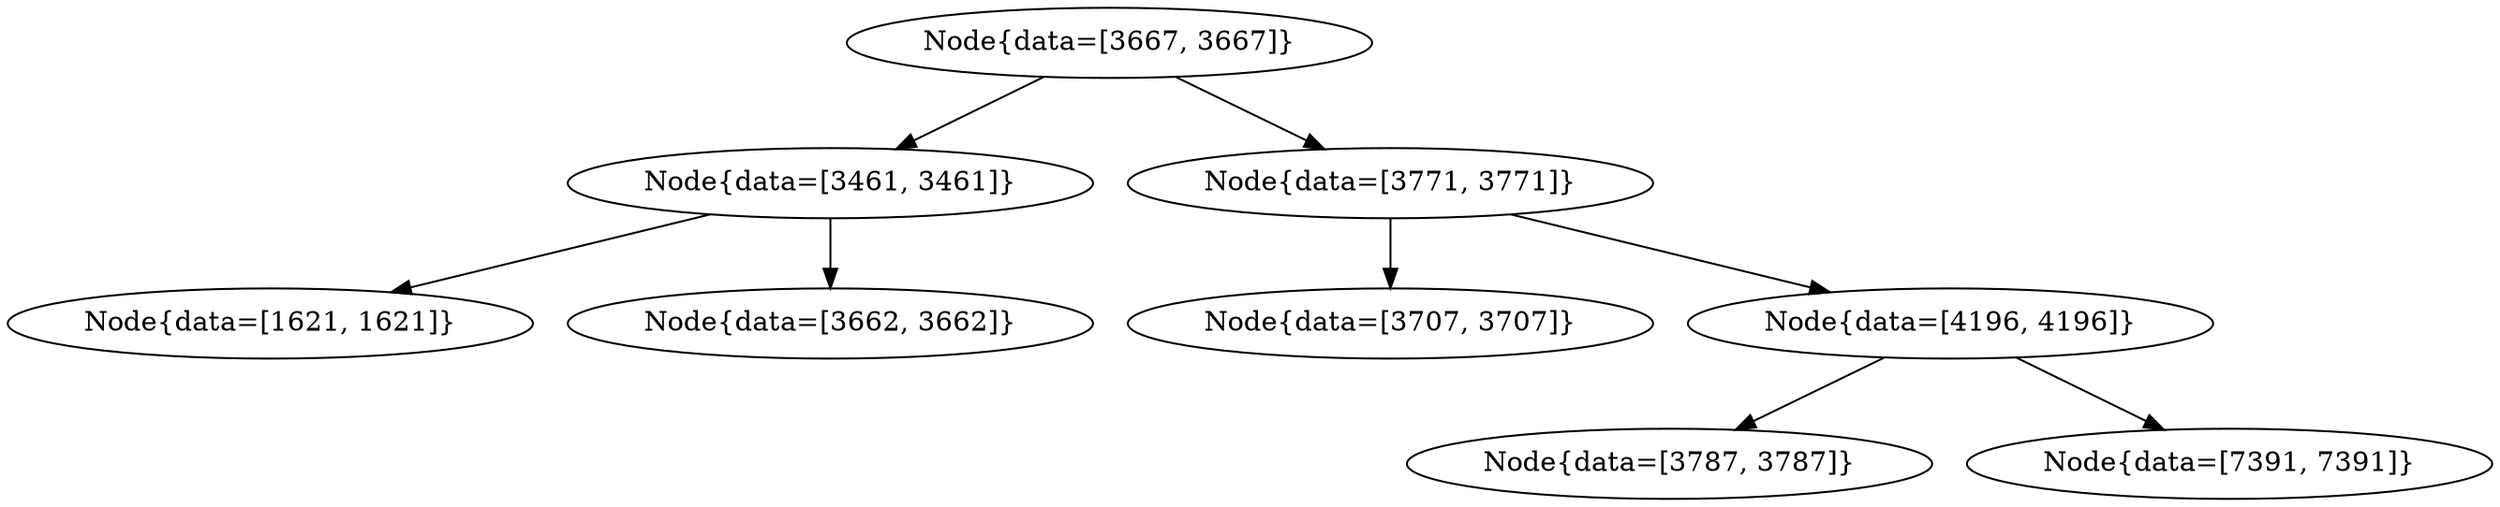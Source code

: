 digraph G{
226540132 [label="Node{data=[3667, 3667]}"]
226540132 -> 1070633328
1070633328 [label="Node{data=[3461, 3461]}"]
1070633328 -> 1508256239
1508256239 [label="Node{data=[1621, 1621]}"]
1070633328 -> 361781756
361781756 [label="Node{data=[3662, 3662]}"]
226540132 -> 499876528
499876528 [label="Node{data=[3771, 3771]}"]
499876528 -> 648797032
648797032 [label="Node{data=[3707, 3707]}"]
499876528 -> 1315583747
1315583747 [label="Node{data=[4196, 4196]}"]
1315583747 -> 1495451787
1495451787 [label="Node{data=[3787, 3787]}"]
1315583747 -> 406654749
406654749 [label="Node{data=[7391, 7391]}"]
}